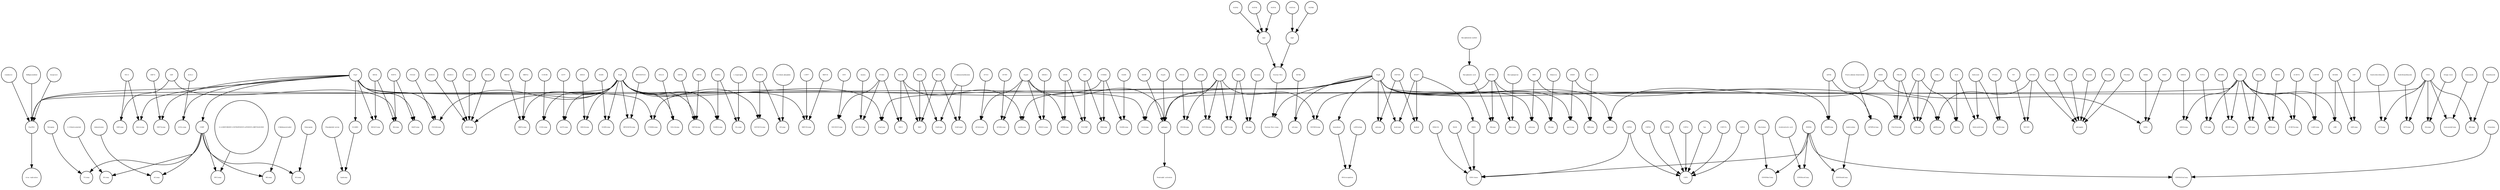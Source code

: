 strict digraph  {
TCcomp [annotation=urn_miriam_pubmed_20502133, bipartite=0, cls=complex, fontsize=4, label=TCcomp, shape=circle];
ZNF503 [annotation=urn_miriam_uniprot_Q96F45, bipartite=0, cls=macromolecule, fontsize=4, label=ZNF503, shape=circle];
AP2A2comp [annotation=urn_miriam_pubmed_32353859, bipartite=0, cls=complex, fontsize=4, label=AP2A2comp, shape=circle];
EXOCcomp [annotation="urn_miriam_pubmed_32353859|urn_miriam_pubmed_28514442", bipartite=0, cls=complex, fontsize=4, label=EXOCcomp, shape=circle];
"remdesivir " [annotation="urn_miriam_pubchem.compound_121304016", bipartite=0, cls="simple chemical", fontsize=4, label="remdesivir ", shape=circle];
NUP214 [annotation=urn_miriam_uniprot_P35658, bipartite=0, cls=macromolecule, fontsize=4, label=NUP214, shape=circle];
SBNOcomp [annotation=urn_miriam_pubmed_32353859, bipartite=0, cls=complex, fontsize=4, label=SBNOcomp, shape=circle];
"Mycophenolic acid" [annotation="urn_miriam_pubchem.compound_446541|urn_miriam_pubmed_17496727", bipartite=0, cls="simple chemical", fontsize=4, label="Mycophenolic acid", shape=circle];
COPS5 [annotation=urn_miriam_uniprot_Q92905, bipartite=0, cls=macromolecule, fontsize=4, label=COPS5, shape=circle];
NGDN [annotation=urn_miriam_uniprot_Q8NEJ9, bipartite=0, cls=macromolecule, fontsize=4, label=NGDN, shape=circle];
COPS4 [annotation=urn_miriam_uniprot_Q9UBW8, bipartite=0, cls=macromolecule, fontsize=4, label=COPS4, shape=circle];
COPS8 [annotation=urn_miriam_uniprot_Q99627, bipartite=0, cls=macromolecule, fontsize=4, label=COPS8, shape=circle];
MRPScomp [annotation=urn_miriam_pubmed_32353859, bipartite=0, cls=complex, fontsize=4, label=MRPScomp, shape=circle];
NUP58 [annotation=urn_miriam_uniprot_Q9BVL2, bipartite=0, cls=macromolecule, fontsize=4, label=NUP58, shape=circle];
"2-Methoxyestradiol" [annotation="urn_miriam_pubchem.compound_66414", bipartite=0, cls="simple chemical", fontsize=4, label="2-Methoxyestradiol", shape=circle];
Benzthiazide [annotation="urn_miriam_pubchem.compound_2343", bipartite=0, cls="simple chemical", fontsize=4, label=Benzthiazide, shape=circle];
MAT1A [annotation=urn_miriam_uniprot_Q00266, bipartite=0, cls=macromolecule, fontsize=4, label=MAT1A, shape=circle];
MRPS5 [annotation="", bipartite=0, cls=macromolecule, fontsize=4, label=MRPS5, shape=circle];
mat2bcomp [annotation=urn_miriam_pubmed_32353859, bipartite=0, cls=complex, fontsize=4, label=mat2bcomp, shape=circle];
ssRNAoligo [annotation=urn_miriam_pubmed_19153232, bipartite=0, cls="nucleic acid feature", fontsize=4, label=ssRNAoligo, shape=circle];
SRP54 [annotation=urn_miriam_uniprot_P61011, bipartite=0, cls=macromolecule, fontsize=4, label=SRP54, shape=circle];
"Phosphatidyl serine" [annotation="urn_miriam_pubchem.compound_6323481", bipartite=0, cls="simple chemical", fontsize=4, label="Phosphatidyl serine", shape=circle];
MIB1 [annotation="urn_miriam_uniprot_Q86YT6|urn_miriam_pubmed_24185901", bipartite=0, cls=macromolecule, fontsize=4, label=MIB1, shape=circle];
RHOA7comp [annotation=urn_miriam_pubmed_32353859, bipartite=0, cls=complex, fontsize=4, label=RHOA7comp, shape=circle];
PCSK1 [annotation="", bipartite=0, cls=macromolecule, fontsize=4, label=PCSK1, shape=circle];
"3_5-Dinitrocatechol" [annotation="urn_miriam_pubchem.compound_3870203", bipartite=0, cls="simple chemical", fontsize=4, label="3_5-Dinitrocatechol", shape=circle];
GFER [annotation=urn_miriam_uniprot_P55789, bipartite=0, cls=macromolecule, fontsize=4, label=GFER, shape=circle];
IMcomp [annotation=urn_miriam_pubmed_17496727, bipartite=0, cls=complex, fontsize=4, label=IMcomp, shape=circle];
nup1 [annotation=urn_miriam_pubmed_12196509, bipartite=0, cls=complex, fontsize=4, label=nup1, shape=circle];
Mercaptopurine [annotation="urn_miriam_pubchem.compound_667490", bipartite=0, cls="simple chemical", fontsize=4, label=Mercaptopurine, shape=circle];
pathogen [annotation="urn_miriam_doi_10.1101%2F2020.03.31.019216", bipartite=0, cls=complex, fontsize=4, label=pathogen, shape=circle];
"LARP4B " [annotation=urn_miriam_uniprot_Q92615, bipartite=0, cls=macromolecule, fontsize=4, label="LARP4B ", shape=circle];
s389 [annotation=urn_miriam_pubmed_32353859, bipartite=0, cls=complex, fontsize=4, label=s389, shape=circle];
NARS2comp [annotation="urn_miriam_doi_10.1101%2F2020.03.31.019216", bipartite=0, cls=complex, fontsize=4, label=NARS2comp, shape=circle];
RALAcomp [annotation=urn_miriam_pubmed_32353859, bipartite=0, cls=complex, fontsize=4, label=RALAcomp, shape=circle];
HCTcomp [annotation=urn_miriam_pubmed_19119014, bipartite=0, cls=complex, fontsize=4, label=HCTcomp, shape=circle];
GFERcomp [annotation=urn_miriam_pubmed_32353859, bipartite=0, cls=complex, fontsize=4, label=GFERcomp, shape=circle];
lipidcomp [annotation=urn_miriam_pubmed_16530182, bipartite=0, cls=complex, fontsize=4, label=lipidcomp, shape=circle];
Nsp7812 [annotation="urn_miriam_doi_10.1126%2Fscience.abc1560", bipartite=0, cls=complex, fontsize=4, label=Nsp7812, shape=circle];
NECENVComp [annotation=urn_miriam_pubmed_8940009, bipartite=0, cls=complex, fontsize=4, label=NECENVComp, shape=circle];
"Mycophenolate mofetil" [annotation="urn_miriam_pubchem.compound_5281078", bipartite=0, cls="simple chemical", fontsize=4, label="Mycophenolate mofetil", shape=circle];
NUP54 [annotation=urn_miriam_uniprot_Q7Z3B4, bipartite=0, cls=macromolecule, fontsize=4, label=NUP54, shape=circle];
TCFcomp [annotation=urn_miriam_pubmed_32353859, bipartite=0, cls=complex, fontsize=4, label=TCFcomp, shape=circle];
NARS2 [annotation=urn_miriam_uniprot_Q96I59, bipartite=0, cls=macromolecule, fontsize=4, label=NARS2, shape=circle];
Nsp7 [annotation=urn_miriam_uniprot_P0DTD1, bipartite=0, cls=macromolecule, fontsize=4, label=Nsp7, shape=circle];
CA12comp [annotation="urn_miriam_doi_10.1101%2F2020.06.17.156455", bipartite=0, cls=complex, fontsize=4, label=CA12comp, shape=circle];
"S-Adenosylmethionine" [annotation="urn_miriam_pubchem.compound_34755", bipartite=0, cls="simple chemical", fontsize=4, label="S-Adenosylmethionine", shape=circle];
EDN1 [annotation=urn_miriam_ncbigene_1906, bipartite=0, cls="nucleic acid feature", fontsize=4, label=EDN1, shape=circle];
RNArecognition [annotation=urn_miriam_pubmed_19153232, bipartite=0, cls=complex, fontsize=4, label=RNArecognition, shape=circle];
MYCBPcomp [annotation=urn_miriam_pubmed_32353859, bipartite=0, cls=complex, fontsize=4, label=MYCBPcomp, shape=circle];
EIF4H [annotation="urn_miriam_uniprot_Q15056|urn_miriam_pubmed_10585411|urn_miriam_pubmed_11418588", bipartite=0, cls=macromolecule, fontsize=4, label=EIF4H, shape=circle];
"L-Asparagine" [annotation="urn_miriam_pubchem.compound_6267", bipartite=0, cls="simple chemical", fontsize=4, label="L-Asparagine", shape=circle];
EXOSC8 [annotation=urn_miriam_uniprot_Q96B26, bipartite=0, cls=macromolecule, fontsize=4, label=EXOSC8, shape=circle];
HFTcomp [annotation=urn_miriam_pubmed_19119014, bipartite=0, cls=complex, fontsize=4, label=HFTcomp, shape=circle];
NEMF [annotation=urn_miriam_uniprot_O60524, bipartite=0, cls=macromolecule, fontsize=4, label=NEMF, shape=circle];
PTGS2 [annotation="", bipartite=0, cls=macromolecule, fontsize=4, label=PTGS2, shape=circle];
SPARTcomp [annotation=urn_miriam_pubmed_19765186, bipartite=0, cls=complex, fontsize=4, label=SPARTcomp, shape=circle];
NEC1 [annotation=urn_miriam_pubmed_25544563, bipartite=0, cls=complex, fontsize=4, label=NEC1, shape=circle];
MYCBP2 [annotation=urn_miriam_uniprot_O75592, bipartite=0, cls=macromolecule, fontsize=4, label=MYCBP2, shape=circle];
NLcomp [annotation=urn_miriam_pubmed_16753178, bipartite=0, cls=complex, fontsize=4, label=NLcomp, shape=circle];
TAT [annotation="urn_miriam_uniprot_A6MI22|urn_miriam_taxonomy_11676", bipartite=0, cls=macromolecule, fontsize=4, label=TAT, shape=circle];
POLR2E [annotation=urn_miriam_uniprot_P19388, bipartite=0, cls=macromolecule, fontsize=4, label=POLR2E, shape=circle];
SRP72 [annotation=urn_miriam_uniprot_O76094, bipartite=0, cls=macromolecule, fontsize=4, label=SRP72, shape=circle];
CCDCcomp [annotation=urn_miriam_pubmed_32353859, bipartite=0, cls=complex, fontsize=4, label=CCDCcomp, shape=circle];
NEK6 [annotation=urn_miriam_uniprot_Q9HC98, bipartite=0, cls=macromolecule, fontsize=4, label=NEK6, shape=circle];
FOCAD [annotation=urn_miriam_uniprot_Q5VW36, bipartite=0, cls=macromolecule, fontsize=4, label=FOCAD, shape=circle];
ZNFcomp [annotation=urn_miriam_pubmed_32353859, bipartite=0, cls=complex, fontsize=4, label=ZNFcomp, shape=circle];
MAT [annotation=urn_miriam_pubmed_12671891, bipartite=0, cls=complex, fontsize=4, label=MAT, shape=circle];
AP2M1comp [annotation=urn_miriam_pubmed_32353859, bipartite=0, cls=complex, fontsize=4, label=AP2M1comp, shape=circle];
IMercomp [annotation=urn_miriam_pubmed_18506437, bipartite=0, cls=complex, fontsize=4, label=IMercomp, shape=circle];
RGcomp [annotation=urn_miriam_pubmed_10592235, bipartite=0, cls=complex, fontsize=4, label=RGcomp, shape=circle];
Neutrophil_activation [annotation="", bipartite=0, cls=phenotype, fontsize=4, label=Neutrophil_activation, shape=circle];
PEG10comp [annotation="urn_miriam_doi_10.1101%2F2020.06.17.156455", bipartite=0, cls=complex, fontsize=4, label=PEG10comp, shape=circle];
Nsp16 [annotation=urn_miriam_uniprot_P0C6X7, bipartite=0, cls=macromolecule, fontsize=4, label=Nsp16, shape=circle];
"TAT-HIV" [annotation=urn_miriam_pubmed_8934526, bipartite=0, cls=complex, fontsize=4, label="TAT-HIV", shape=circle];
EXOSC3 [annotation=urn_miriam_uniprot_Q9NQT5, bipartite=0, cls=macromolecule, fontsize=4, label=EXOSC3, shape=circle];
GTF2B [annotation=urn_miriam_uniprot_Q00403, bipartite=0, cls=macromolecule, fontsize=4, label=GTF2B, shape=circle];
GDP [annotation="urn_miriam_pubchem.compound_135398619", bipartite=0, cls="simple chemical", fontsize=4, label=GDP, shape=circle];
znfcomp [annotation=urn_miriam_pubmed_32353859, bipartite=0, cls=complex, fontsize=4, label=znfcomp, shape=circle];
MIBcomp [annotation=urn_miriam_pubmed_21985982, bipartite=0, cls=complex, fontsize=4, label=MIBcomp, shape=circle];
SIRT5comp [annotation=urn_miriam_pubmed_32353859, bipartite=0, cls=complex, fontsize=4, label=SIRT5comp, shape=circle];
mibcomp [annotation=urn_miriam_pubmed_32353859, bipartite=0, cls=complex, fontsize=4, label=mibcomp, shape=circle];
Ribavirin [annotation="urn_miriam_pubchem.compound_37542|urn_miriam_doi_10.1016%2FS0140-6736(20)31042-4", bipartite=0, cls="simple chemical", fontsize=4, label=Ribavirin, shape=circle];
DCcomp [annotation=urn_miriam_pubmed_17016423, bipartite=0, cls=complex, fontsize=4, label=DCcomp, shape=circle];
SRP72comp [annotation=urn_miriam_pubmed_32353859, bipartite=0, cls=complex, fontsize=4, label=SRP72comp, shape=circle];
FAD [annotation="urn_miriam_pubchem.compound_643975", bipartite=0, cls="simple chemical", fontsize=4, label=FAD, shape=circle];
MRPS2 [annotation=urn_miriam_uniprot_Q9Y399, bipartite=0, cls=macromolecule, fontsize=4, label=MRPS2, shape=circle];
homodimer [annotation=urn_miriam_pubmed_19153232, bipartite=0, cls=complex, fontsize=4, label=homodimer, shape=circle];
FGCOMP [annotation=urn_miriam_pubmed_10592235, bipartite=0, cls=complex, fontsize=4, label=FGCOMP, shape=circle];
NADHcomp [annotation=urn_miriam_pubmed_17341833, bipartite=0, cls=complex, fontsize=4, label=NADHcomp, shape=circle];
ADPcomp [annotation=urn_miriam_pubmed_17016423, bipartite=0, cls=complex, fontsize=4, label=ADPcomp, shape=circle];
SAdComp2 [annotation="urn_miriam_pubmed_12660248|urn_miriam_pubmed_12023972|urn_miriam_pubmed_11596649", bipartite=0, cls=complex, fontsize=4, label=SAdComp2, shape=circle];
AATFcomp [annotation=urn_miriam_pubmed_32353859, bipartite=0, cls=complex, fontsize=4, label=AATFcomp, shape=circle];
RBM41 [annotation=urn_miriam_uniprot_Q96IZ5, bipartite=0, cls=macromolecule, fontsize=4, label=RBM41, shape=circle];
ZNF250comp [annotation="urn_miriam_doi_10.1101%2F2020.06.17.156455", bipartite=0, cls=complex, fontsize=4, label=ZNF250comp, shape=circle];
Entacapone [annotation="urn_miriam_pubchem.compound_5281081", bipartite=0, cls="simple chemical", fontsize=4, label=Entacapone, shape=circle];
"Ellagic Acid" [annotation="urn_miriam_pubchem.compound_5281855", bipartite=0, cls="simple chemical", fontsize=4, label="Ellagic Acid", shape=circle];
EAcomp [annotation=urn_miriam_pubmed_20185318, bipartite=0, cls=complex, fontsize=4, label=EAcomp, shape=circle];
RAB7comp [annotation=urn_miriam_pubmed_32353859, bipartite=0, cls=complex, fontsize=4, label=RAB7comp, shape=circle];
SIRT5 [annotation=urn_miriam_uniprot_Q9NXA8, bipartite=0, cls=macromolecule, fontsize=4, label=SIRT5, shape=circle];
DLL1 [annotation=urn_miriam_uniprot_O00548, bipartite=0, cls=macromolecule, fontsize=4, label=DLL1, shape=circle];
CYB5R3comp [annotation=urn_miriam_pubmed_32353859, bipartite=0, cls=complex, fontsize=4, label=CYB5R3comp, shape=circle];
Nsp9 [annotation="urn_miriam_uniprot_P0DTD1|urn_miriam_ncbiprotein_YP_009725305", bipartite=0, cls=macromolecule, fontsize=4, label=Nsp9, shape=circle];
Hydrochlorothiazide [annotation="urn_miriam_pubchem.compound_3639", bipartite=0, cls="simple chemical", fontsize=4, label=Hydrochlorothiazide, shape=circle];
POLR2G [annotation=urn_miriam_uniprot_P62487, bipartite=0, cls=macromolecule, fontsize=4, label=POLR2G, shape=circle];
DDX10 [annotation=urn_miriam_uniprot_Q13206, bipartite=0, cls=macromolecule, fontsize=4, label=DDX10, shape=circle];
SRP19 [annotation=urn_miriam_uniprot_P09132, bipartite=0, cls=macromolecule, fontsize=4, label=SRP19, shape=circle];
LOXL1 [annotation=urn_miriam_uniprot_Q08397, bipartite=0, cls=macromolecule, fontsize=4, label=LOXL1, shape=circle];
DDX10comp [annotation=urn_miriam_pubmed_32353859, bipartite=0, cls=complex, fontsize=4, label=DDX10comp, shape=circle];
ENV [annotation="urn_miriam_uniprot_A0A517FIL8|urn_miriam_taxonomy_11676", bipartite=0, cls=macromolecule, fontsize=4, label=ENV, shape=circle];
SRP54comp [annotation=urn_miriam_pubmed_32353859, bipartite=0, cls=complex, fontsize=4, label=SRP54comp, shape=circle];
ACcomp [annotation=urn_miriam_pubmed_20196537, bipartite=0, cls=complex, fontsize=4, label=ACcomp, shape=circle];
AIFMFlaComp [annotation="urn_miriam_pubmed_17016423|urn_miriam_pubmed_17139284|urn_miriam_pubmed_10592235", bipartite=0, cls=complex, fontsize=4, label=AIFMFlaComp, shape=circle];
NspComp [annotation=urn_miriam_pubmed_32296183, bipartite=0, cls=complex, fontsize=4, label=NspComp, shape=circle];
RdRpassembled [annotation=urn_miriam_ncbigene_8673700, bipartite=0, cls="nucleic acid feature", fontsize=4, label=RdRpassembled, shape=circle];
Insulin [annotation=urn_miriam_uniprot_P01308, bipartite=0, cls=macromolecule, fontsize=4, label=Insulin, shape=circle];
SAdComp [annotation="urn_miriam_pubmed_12631701|urn_miriam_pubmed_12060674|urn_miriam_pubmed_11301045|urn_miriam_pubmed_12660248", bipartite=0, cls=complex, fontsize=4, label=SAdComp, shape=circle];
POLR2B [annotation=urn_miriam_uniprot_P30876, bipartite=0, cls=macromolecule, fontsize=4, label=POLR2B, shape=circle];
IRcomp [annotation=urn_miriam_pubmed_17139284, bipartite=0, cls=complex, fontsize=4, label=IRcomp, shape=circle];
Fibrillincomp [annotation=urn_miriam_pubmed_32353859, bipartite=0, cls=complex, fontsize=4, label=Fibrillincomp, shape=circle];
Nsp10 [annotation=urn_miriam_uniprot_P0DTD1, bipartite=0, cls=macromolecule, fontsize=4, label=Nsp10, shape=circle];
ZNF318 [annotation=urn_miriam_uniprot_Q5VUA4, bipartite=0, cls=macromolecule, fontsize=4, label=ZNF318, shape=circle];
Sitaxentan [annotation="urn_miriam_pubchem.compound_643975", bipartite=0, cls="simple chemical", fontsize=4, label=Sitaxentan, shape=circle];
"Acetylsalicylic acid" [annotation="urn_miriam_pubchem.compound_2244", bipartite=0, cls="simple chemical", fontsize=4, label="Acetylsalicylic acid", shape=circle];
gtf2f2comp [annotation=urn_miriam_pubmed_32353859, bipartite=0, cls=complex, fontsize=4, label=gtf2f2comp, shape=circle];
ERGIC1 [annotation=urn_miriam_uniprot_Q969X5, bipartite=0, cls=macromolecule, fontsize=4, label=ERGIC1, shape=circle];
ACSL3 [annotation="", bipartite=0, cls=macromolecule, fontsize=4, label=ACSL3, shape=circle];
EXOSC2 [annotation=urn_miriam_uniprot_Q13868, bipartite=0, cls=macromolecule, fontsize=4, label=EXOSC2, shape=circle];
ELN [annotation=urn_miriam_uniprot_P15502, bipartite=0, cls=macromolecule, fontsize=4, label=ELN, shape=circle];
EDNRMacComp [annotation="urn_miriam_pubmed_24261583|urn_miriam_pubmed_22862294|urn_miriam_pubmed_22458347", bipartite=0, cls=complex, fontsize=4, label=EDNRMacComp, shape=circle];
MPHOSPH10 [annotation=urn_miriam_uniprot_O00566, bipartite=0, cls=macromolecule, fontsize=4, label=MPHOSPH10, shape=circle];
PLG [annotation="", bipartite=0, cls=macromolecule, fontsize=4, label=PLG, shape=circle];
Ambrisentan [annotation="urn_miriam_pubchem.compound_6918493", bipartite=0, cls="simple chemical", fontsize=4, label=Ambrisentan, shape=circle];
"Nuclear Pore comp" [annotation=urn_miriam_pubmed_32353859, bipartite=0, cls=complex, fontsize=4, label="Nuclear Pore comp", shape=circle];
BAG6 [annotation=urn_miriam_uniprot_P46379, bipartite=0, cls=macromolecule, fontsize=4, label=BAG6, shape=circle];
MAT2B [annotation="urn_miriam_uniprot_Q9NZL9|urn_miriam_pubmed_10644686|urn_miriam_pubmed_23189196|urn_miriam_pubmed_25075345|urn_miriam_pubmed_23425511", bipartite=0, cls=macromolecule, fontsize=4, label=MAT2B, shape=circle];
PEG10 [annotation=urn_miriam_uniprot_Q86TG7, bipartite=0, cls=macromolecule, fontsize=4, label=PEG10, shape=circle];
EDNRAcetComp [annotation=urn_miriam_pubmed_10727528, bipartite=0, cls=complex, fontsize=4, label=EDNRAcetComp, shape=circle];
BCKDK [annotation=urn_miriam_uniprot_O14874, bipartite=0, cls=macromolecule, fontsize=4, label=BCKDK, shape=circle];
Rofecoxib [annotation="urn_miriam_pubchem.compound_5090", bipartite=0, cls="simple chemical", fontsize=4, label=Rofecoxib, shape=circle];
Fibrillin [annotation="urn_miriam_pubmed_8702639|urn_miriam_pubmed_10825173|urn_miriam_pubmed_10544250", bipartite=0, cls=complex, fontsize=4, label=Fibrillin, shape=circle];
ERGIC1comp [annotation=urn_miriam_pubmed_32353859, bipartite=0, cls=complex, fontsize=4, label=ERGIC1comp, shape=circle];
MEPCEcomp [annotation=urn_miriam_pubmed_29845934, bipartite=0, cls=complex, fontsize=4, label=MEPCEcomp, shape=circle];
DNCcomp [annotation=urn_miriam_pubmed_10592235, bipartite=0, cls=complex, fontsize=4, label=DNCcomp, shape=circle];
PTGScomp [annotation=urn_miriam_pubmed_20724158, bipartite=0, cls=complex, fontsize=4, label=PTGScomp, shape=circle];
Hydroflumethiazide [annotation="urn_miriam_pubchem.compound_70876165", bipartite=0, cls="simple chemical", fontsize=4, label=Hydroflumethiazide, shape=circle];
INPDH2comp [annotation=urn_miriam_pubmed_32353859, bipartite=0, cls=complex, fontsize=4, label=INPDH2comp, shape=circle];
RofecoxibComp [annotation="urn_miriam_pubmed_17620346|urn_miriam_pubmed_16679386", bipartite=0, cls=complex, fontsize=4, label=RofecoxibComp, shape=circle];
NGDNcomp [annotation=urn_miriam_pubmed_32353859, bipartite=0, cls=complex, fontsize=4, label=NGDNcomp, shape=circle];
SScomp [annotation=urn_miriam_pubmed_17355872, bipartite=0, cls=complex, fontsize=4, label=SScomp, shape=circle];
virus_replication [annotation="urn_miriam_doi_10.1126%2Fscience.abc1560", bipartite=0, cls=phenotype, fontsize=4, label=virus_replication, shape=circle];
ZNF250 [annotation=urn_miriam_uniprot_P15622, bipartite=0, cls=macromolecule, fontsize=4, label=ZNF250, shape=circle];
SEPSECScomp [annotation=urn_miriam_pubmed_32353859, bipartite=0, cls=complex, fontsize=4, label=SEPSECScomp, shape=circle];
COPS6 [annotation=urn_miriam_uniprot_Q7L5N1, bipartite=0, cls=macromolecule, fontsize=4, label=COPS6, shape=circle];
"(3_4-DIHYDROXY-2-NITROPHENYL)(PHENYL)METHANONE" [annotation="urn_miriam_pubchem.compound_6914595", bipartite=0, cls="simple chemical", fontsize=4, label="(3_4-DIHYDROXY-2-NITROPHENYL)(PHENYL)METHANONE", shape=circle];
SPcomp [annotation=urn_miriam_pubmed_17194211, bipartite=0, cls=complex, fontsize=4, label=SPcomp, shape=circle];
AIFM1 [annotation=urn_miriam_uniprot_O95831, bipartite=0, cls=macromolecule, fontsize=4, label=AIFM1, shape=circle];
COPS [annotation=urn_miriam_pubmed_16045761, bipartite=0, cls=complex, fontsize=4, label=COPS, shape=circle];
COPS2 [annotation=urn_miriam_uniprot_P61201, bipartite=0, cls=macromolecule, fontsize=4, label=COPS2, shape=circle];
LARP7 [annotation=urn_miriam_uniprot_Q4G0J3, bipartite=0, cls=macromolecule, fontsize=4, label=LARP7, shape=circle];
Tolcapone [annotation="urn_miriam_pubchem.compound_4659569", bipartite=0, cls="simple chemical", fontsize=4, label=Tolcapone, shape=circle];
LOXcomp [annotation=urn_miriam_pubmed_14745449, bipartite=0, cls=complex, fontsize=4, label=LOXcomp, shape=circle];
GTF2F2 [annotation="urn_miriam_uniprot_P13984|urn_miriam_pubmed_10428810", bipartite=0, cls=macromolecule, fontsize=4, label=GTF2F2, shape=circle];
RHOA [annotation=urn_miriam_uniprot_P61586, bipartite=0, cls=macromolecule, fontsize=4, label=RHOA, shape=circle];
"Nuclear Pore" [annotation=urn_miriam_pubmed_32296183, bipartite=0, cls=complex, fontsize=4, label="Nuclear Pore", shape=circle];
MEPCE [annotation=urn_miriam_uniprot_Q7L2J0, bipartite=0, cls=macromolecule, fontsize=4, label=MEPCE, shape=circle];
CCDC86 [annotation=urn_miriam_uniprot_Q9H6F5, bipartite=0, cls=macromolecule, fontsize=4, label=CCDC86, shape=circle];
NEKs [annotation=urn_miriam_pubmed_28514442, bipartite=0, cls=complex, fontsize=4, label=NEKs, shape=circle];
MCcomp [annotation=urn_miriam_pubmed_1170911, bipartite=0, cls=complex, fontsize=4, label=MCcomp, shape=circle];
SCARB1 [annotation=urn_miriam_uniprot_Q8WTV0, bipartite=0, cls=macromolecule, fontsize=4, label=SCARB1, shape=circle];
"EDN1-homo" [annotation=urn_miriam_pubmed_17678888, bipartite=0, cls=complex, fontsize=4, label="EDN1-homo", shape=circle];
Nsp8 [annotation="urn_miriam_uniprot_P0DTD1|urn_miriam_ncbiprotein_YP_009725304|urn_miriam_taxonomy_2697049", bipartite=0, cls=macromolecule, fontsize=4, label=Nsp8, shape=circle];
"Pyridoxal phosphate" [annotation="urn_miriam_pubchem.compound_1051", bipartite=0, cls="simple chemical", fontsize=4, label="Pyridoxal phosphate", shape=circle];
ZonisamideComp [annotation=urn_miriam_pubmed_19703035, bipartite=0, cls=complex, fontsize=4, label=ZonisamideComp, shape=circle];
BZcomp [annotation=urn_miriam_pubmed_19119014, bipartite=0, cls=complex, fontsize=4, label=BZcomp, shape=circle];
RBMcomp [annotation=urn_miriam_pubmed_32353859, bipartite=0, cls=complex, fontsize=4, label=RBMcomp, shape=circle];
Nsp14 [annotation=urn_miriam_uniprot_P0C6X7, bipartite=0, cls=macromolecule, fontsize=4, label=Nsp14, shape=circle];
ADP [annotation="urn_miriam_pubchem.compound_6022", bipartite=0, cls="simple chemical", fontsize=4, label=ADP, shape=circle];
Vpr [annotation="urn_miriam_uniprot_I2A5W5|urn_miriam_taxonomy_11676", bipartite=0, cls=macromolecule, fontsize=4, label=Vpr, shape=circle];
GDPcomp [annotation=urn_miriam_pubmed_10592235, bipartite=0, cls=complex, fontsize=4, label=GDPcomp, shape=circle];
favipiravir [annotation="urn_miriam_pubmed_32620147|urn_miriam_pubchem.compound_492405", bipartite=0, cls="simple chemical", fontsize=4, label=favipiravir, shape=circle];
COMT [annotation=urn_miriam_uniprot_P21964, bipartite=0, cls=macromolecule, fontsize=4, label=COMT, shape=circle];
MAT2A [annotation=urn_miriam_uniprot_P31153, bipartite=0, cls=macromolecule, fontsize=4, label=MAT2A, shape=circle];
MPHOSPHcomp [annotation=urn_miriam_pubmed_32353859, bipartite=0, cls=complex, fontsize=4, label=MPHOSPHcomp, shape=circle];
dcafznf [annotation=urn_miriam_pubmed_27705803, bipartite=0, cls=complex, fontsize=4, label=dcafznf, shape=circle];
FOCADcomp [annotation="urn_miriam_doi_10.1101%2F2020.06.17.156455", bipartite=0, cls=complex, fontsize=4, label=FOCADcomp, shape=circle];
"Flavin adenine dinucleotide" [annotation="urn_miriam_pubchem.compound_643975", bipartite=0, cls="simple chemical", fontsize=4, label="Flavin adenine dinucleotide", shape=circle];
FADcomp [annotation=urn_miriam_pubmed_17016423, bipartite=0, cls=complex, fontsize=4, label=FADcomp, shape=circle];
IMPDH2 [annotation=urn_miriam_uniprot_P12268, bipartite=0, cls=macromolecule, fontsize=4, label=IMPDH2, shape=circle];
NOL10 [annotation=urn_miriam_uniprot_Q9BSC4, bipartite=0, cls=macromolecule, fontsize=4, label=NOL10, shape=circle];
EXOSC5 [annotation=urn_miriam_uniprot_Q9NQT4, bipartite=0, cls=macromolecule, fontsize=4, label=EXOSC5, shape=circle];
NECINsComp [annotation="urn_miriam_pubmed_17016423|urn_miriam_pubmed_17139284", bipartite=0, cls=complex, fontsize=4, label=NECINsComp, shape=circle];
ZC3H7Acomp [annotation=urn_miriam_pubmed_32353859, bipartite=0, cls=complex, fontsize=4, label=ZC3H7Acomp, shape=circle];
ACSLcomp [annotation=urn_miriam_pubmed_32353859, bipartite=0, cls=complex, fontsize=4, label=ACSLcomp, shape=circle];
LARPcomp [annotation=urn_miriam_pubmed_32353859, bipartite=0, cls=complex, fontsize=4, label=LARPcomp, shape=circle];
Ademetionine [annotation="urn_miriam_pubchem.compound_34755", bipartite=0, cls="simple chemical", fontsize=4, label=Ademetionine, shape=circle];
SPART [annotation=urn_miriam_uniprot_Q8N0X7, bipartite=0, cls=macromolecule, fontsize=4, label=SPART, shape=circle];
COPS7A [annotation=urn_miriam_uniprot_Q9UBW8, bipartite=0, cls=macromolecule, fontsize=4, label=COPS7A, shape=circle];
SBNO1 [annotation=urn_miriam_uniprot_A3KN83, bipartite=0, cls=macromolecule, fontsize=4, label=SBNO1, shape=circle];
AP2A2 [annotation=urn_miriam_uniprot_O94973, bipartite=0, cls=macromolecule, fontsize=4, label=AP2A2, shape=circle];
spartcomp [annotation=urn_miriam_pubmed_32353859, bipartite=0, cls=complex, fontsize=4, label=spartcomp, shape=circle];
nek9comp [annotation=urn_miriam_pubmed_32353859, bipartite=0, cls=complex, fontsize=4, label=nek9comp, shape=circle];
SEPSECS [annotation=urn_miriam_uniprot_Q9HD40, bipartite=0, cls=macromolecule, fontsize=4, label=SEPSECS, shape=circle];
NEK7 [annotation=urn_miriam_uniprot_Q8TDX7, bipartite=0, cls=macromolecule, fontsize=4, label=NEK7, shape=circle];
POLR2A [annotation=urn_miriam_uniprot_P30876, bipartite=0, cls=macromolecule, fontsize=4, label=POLR2A, shape=circle];
NUP62 [annotation=urn_miriam_uniprot_P37198, bipartite=0, cls=macromolecule, fontsize=4, label=NUP62, shape=circle];
gtfrnapoly [annotation=urn_miriam_pubmed_26344197, bipartite=0, cls=complex, fontsize=4, label=gtfrnapoly, shape=circle];
CYB5R3 [annotation=urn_miriam_uniprot_P00387, bipartite=0, cls=macromolecule, fontsize=4, label=CYB5R3, shape=circle];
eifcomp [annotation=urn_miriam_pubmed_32353859, bipartite=0, cls=complex, fontsize=4, label=eifcomp, shape=circle];
Zonisamide [annotation="urn_miriam_pubchem.substance_5734", bipartite=0, cls="simple chemical", fontsize=4, label=Zonisamide, shape=circle];
DCAF7 [annotation="urn_miriam_uniprot_P61962|urn_miriam_pubmed_16887337|urn_miriam_pubmed_16949367", bipartite=0, cls=macromolecule, fontsize=4, label=DCAF7, shape=circle];
EDNRAmbComp [annotation=urn_miriam_pubmed_20811346, bipartite=0, cls=complex, fontsize=4, label=EDNRAmbComp, shape=circle];
NOL10comp [annotation=urn_miriam_pubmed_32353859, bipartite=0, cls=complex, fontsize=4, label=NOL10comp, shape=circle];
TCF12 [annotation=urn_miriam_uniprot_Q99081, bipartite=0, cls=macromolecule, fontsize=4, label=TCF12, shape=circle];
Nsp12 [annotation=urn_miriam_uniprot_P0DTD1, bipartite=0, cls=macromolecule, fontsize=4, label=Nsp12, shape=circle];
RAB7A [annotation=urn_miriam_uniprot_P51149, bipartite=0, cls=macromolecule, fontsize=4, label=RAB7A, shape=circle];
dcafcomp [annotation=urn_miriam_pubmed_32353859, bipartite=0, cls=complex, fontsize=4, label=dcafcomp, shape=circle];
FBLN5 [annotation="", bipartite=0, cls=macromolecule, fontsize=4, label=FBLN5, shape=circle];
"ZC3H7A " [annotation=urn_miriam_uniprot_Q8IWR0, bipartite=0, cls=macromolecule, fontsize=4, label="ZC3H7A ", shape=circle];
EDNRASitaComp [annotation=urn_miriam_pubmed_17472992, bipartite=0, cls=complex, fontsize=4, label=EDNRASitaComp, shape=circle];
nup2 [annotation=urn_miriam_pubmed_9049309, bipartite=0, cls=complex, fontsize=4, label=nup2, shape=circle];
NCcomp [annotation=urn_miriam_pubmed_12876237, bipartite=0, cls=complex, fontsize=4, label=NCcomp, shape=circle];
Macitentan [annotation="urn_miriam_pubchem.compound_16004692", bipartite=0, cls="simple chemical", fontsize=4, label=Macitentan, shape=circle];
UBQLN4 [annotation=urn_miriam_uniprot_Q9NRR5, bipartite=0, cls=macromolecule, fontsize=4, label=UBQLN4, shape=circle];
AATF [annotation=urn_miriam_uniprot_Q9NY61, bipartite=0, cls=macromolecule, fontsize=4, label=AATF, shape=circle];
NUP88 [annotation="urn_miriam_uniprot_Q99567|urn_miriam_pubmed_30543681", bipartite=0, cls=macromolecule, fontsize=4, label=NUP88, shape=circle];
NADH [annotation="urn_miriam_pubchem.compound_439153", bipartite=0, cls="simple chemical", fontsize=4, label=NADH, shape=circle];
Suramin [annotation="urn_miriam_pubchem.compound_5361", bipartite=0, cls="simple chemical", fontsize=4, label=Suramin, shape=circle];
NEK9 [annotation=urn_miriam_uniprot_Q8TD19, bipartite=0, cls=macromolecule, fontsize=4, label=NEK9, shape=circle];
EDNRA [annotation=urn_miriam_uniprot_P25101, bipartite=0, cls=macromolecule, fontsize=4, label=EDNRA, shape=circle];
RALA [annotation=urn_miriam_uniprot_P11233, bipartite=0, cls=macromolecule, fontsize=4, label=RALA, shape=circle];
AP2M1 [annotation=urn_miriam_uniprot_Q96CW1, bipartite=0, cls=macromolecule, fontsize=4, label=AP2M1, shape=circle];
CA12 [annotation=urn_miriam_uniprot_O43570, bipartite=0, cls=macromolecule, fontsize=4, label=CA12, shape=circle];
ZNF503 -> dcafznf  [annotation="", interaction_type=production];
ZNF503 -> znfcomp  [annotation="", interaction_type=production];
"remdesivir " -> Nsp7812  [annotation="urn_miriam_pubmed_32405421|urn_miriam_doi_10.1126%2Fscience.abc1560", interaction_type=catalysis];
NUP214 -> nup2  [annotation="", interaction_type=production];
"Mycophenolic acid" -> IMcomp  [annotation="", interaction_type=production];
COPS5 -> COPS  [annotation="", interaction_type=production];
NGDN -> NGDNcomp  [annotation="", interaction_type=production];
COPS4 -> COPS  [annotation="", interaction_type=production];
COPS8 -> COPS  [annotation="", interaction_type=production];
NUP58 -> nup1  [annotation="", interaction_type=production];
"2-Methoxyestradiol" -> MCcomp  [annotation="", interaction_type=production];
Benzthiazide -> BZcomp  [annotation="", interaction_type=production];
MAT1A -> MAT  [annotation="", interaction_type=production];
MAT1A -> SAdComp  [annotation="", interaction_type=production];
MRPS5 -> MRPScomp  [annotation="", interaction_type=production];
ssRNAoligo -> RNArecognition  [annotation="", interaction_type=production];
SRP54 -> SRP54comp  [annotation="", interaction_type=production];
"Phosphatidyl serine" -> lipidcomp  [annotation="", interaction_type=production];
MIB1 -> MIBcomp  [annotation="", interaction_type=production];
MIB1 -> mibcomp  [annotation="", interaction_type=production];
PCSK1 -> NECINsComp  [annotation="", interaction_type=production];
PCSK1 -> NECENVComp  [annotation="", interaction_type=production];
PCSK1 -> NEC1  [annotation="", interaction_type=production];
"3_5-Dinitrocatechol" -> DCcomp  [annotation="", interaction_type=production];
GFER -> FGCOMP  [annotation="", interaction_type=production];
GFER -> GFERcomp  [annotation="", interaction_type=production];
nup1 -> "Nuclear Pore"  [annotation="", interaction_type=production];
Mercaptopurine -> IMercomp  [annotation="", interaction_type=production];
pathogen -> Neutrophil_activation  [annotation="", interaction_type=production];
"LARP4B " -> LARPcomp  [annotation="", interaction_type=production];
Nsp7812 -> virus_replication  [annotation="", interaction_type=production];
"Mycophenolate mofetil" -> "Mycophenolic acid"  [annotation="", interaction_type=production];
NUP54 -> nup1  [annotation="", interaction_type=production];
NARS2 -> NARS2comp  [annotation="", interaction_type=production];
NARS2 -> NLcomp  [annotation="", interaction_type=production];
Nsp7 -> RALAcomp  [annotation="", interaction_type=production];
Nsp7 -> ACSLcomp  [annotation="", interaction_type=production];
Nsp7 -> SRP72comp  [annotation="", interaction_type=production];
Nsp7 -> FOCADcomp  [annotation="", interaction_type=production];
Nsp7 -> SCARB1  [annotation="", interaction_type=production];
Nsp7 -> COMT  [annotation="", interaction_type=production];
Nsp7 -> RHOA7comp  [annotation="", interaction_type=production];
Nsp7 -> CYB5R3comp  [annotation="", interaction_type=production];
Nsp7 -> RAB7comp  [annotation="", interaction_type=production];
Nsp7 -> CA12comp  [annotation="", interaction_type=production];
Nsp7 -> Nsp7812  [annotation="", interaction_type=production];
"S-Adenosylmethionine" -> SAdComp  [annotation="", interaction_type=production];
"S-Adenosylmethionine" -> SAdComp2  [annotation="", interaction_type=production];
EDN1 -> "EDN1-homo"  [annotation="", interaction_type=production];
EIF4H -> eifcomp  [annotation="", interaction_type=production];
"L-Asparagine" -> NLcomp  [annotation="", interaction_type=production];
EXOSC8 -> EXOCcomp  [annotation="", interaction_type=production];
NEMF -> pathogen  [annotation="", interaction_type=production];
PTGS2 -> PTGScomp  [annotation="", interaction_type=production];
MYCBP2 -> MYCBPcomp  [annotation="", interaction_type=production];
TAT -> "TAT-HIV"  [annotation="", interaction_type=production];
POLR2E -> gtfrnapoly  [annotation="", interaction_type=production];
SRP72 -> SRP72comp  [annotation="", interaction_type=production];
NEK6 -> NEKs  [annotation="", interaction_type=production];
FOCAD -> FOCADcomp  [annotation="", interaction_type=production];
Nsp16 -> pathogen  [annotation="", interaction_type=production];
EXOSC3 -> EXOCcomp  [annotation="", interaction_type=production];
GTF2B -> gtfrnapoly  [annotation="", interaction_type=production];
GDP -> GDPcomp  [annotation="", interaction_type=production];
GDP -> RGcomp  [annotation="", interaction_type=production];
Ribavirin -> IRcomp  [annotation="", interaction_type=production];
FAD -> FGCOMP  [annotation="", interaction_type=production];
FAD -> FADcomp  [annotation="", interaction_type=production];
MRPS2 -> MRPScomp  [annotation="", interaction_type=production];
homodimer -> RNArecognition  [annotation="", interaction_type=production];
RBM41 -> RBMcomp  [annotation="", interaction_type=production];
Entacapone -> NCcomp  [annotation="", interaction_type=production];
"Ellagic Acid" -> EAcomp  [annotation="", interaction_type=production];
SIRT5 -> SScomp  [annotation="", interaction_type=production];
SIRT5 -> SIRT5comp  [annotation="", interaction_type=production];
DLL1 -> MIBcomp  [annotation="", interaction_type=production];
Nsp9 -> nek9comp  [annotation="", interaction_type=production];
Nsp9 -> spartcomp  [annotation="", interaction_type=production];
Nsp9 -> mat2bcomp  [annotation="", interaction_type=production];
Nsp9 -> Fibrillincomp  [annotation="", interaction_type=production];
Nsp9 -> znfcomp  [annotation="", interaction_type=production];
Nsp9 -> dcafcomp  [annotation="", interaction_type=production];
Nsp9 -> mibcomp  [annotation="", interaction_type=production];
Nsp9 -> NspComp  [annotation="", interaction_type=production];
Nsp9 -> pathogen  [annotation="", interaction_type=production];
Nsp9 -> "Nuclear Pore comp"  [annotation="", interaction_type=production];
Nsp9 -> eifcomp  [annotation="", interaction_type=production];
Nsp9 -> gtf2f2comp  [annotation="", interaction_type=production];
Nsp9 -> homodimer  [annotation="", interaction_type=production];
Hydrochlorothiazide -> HCTcomp  [annotation="", interaction_type=production];
POLR2G -> gtfrnapoly  [annotation="", interaction_type=production];
DDX10 -> DDX10comp  [annotation="", interaction_type=production];
SRP19 -> SRP54comp  [annotation="", interaction_type=production];
LOXL1 -> LOXcomp  [annotation="", interaction_type=production];
ENV -> NECENVComp  [annotation="", interaction_type=production];
RdRpassembled -> Nsp7812  [annotation="", interaction_type=production];
Insulin -> NECINsComp  [annotation="", interaction_type=production];
POLR2B -> gtfrnapoly  [annotation="", interaction_type=production];
Nsp10 -> ERGIC1comp  [annotation="", interaction_type=production];
Nsp10 -> AP2A2comp  [annotation="", interaction_type=production];
Nsp10 -> GFERcomp  [annotation="", interaction_type=production];
Nsp10 -> pathogen  [annotation="", interaction_type=production];
Nsp10 -> AP2M1comp  [annotation="", interaction_type=production];
ZNF318 -> ZNFcomp  [annotation="", interaction_type=production];
Sitaxentan -> EDNRASitaComp  [annotation="", interaction_type=production];
"Acetylsalicylic acid" -> EDNRAcetComp  [annotation="", interaction_type=production];
ERGIC1 -> ERGIC1comp  [annotation="", interaction_type=production];
ACSL3 -> ACSLcomp  [annotation="", interaction_type=production];
EXOSC2 -> EXOCcomp  [annotation="", interaction_type=production];
ELN -> Fibrillin  [annotation="", interaction_type=production];
ELN -> RofecoxibComp  [annotation="", interaction_type=production];
MPHOSPH10 -> MPHOSPHcomp  [annotation="", interaction_type=production];
PLG -> Fibrillin  [annotation="urn_miriam_pubmed_21001709|urn_miriam_pubmed_10544250|urn_miriam_pubmed_10825173", interaction_type=catalysis];
PLG -> LOXcomp  [annotation="urn_miriam_pubmed_21001709|urn_miriam_pubmed_14745449", interaction_type=catalysis];
PLG -> Fibrillincomp  [annotation="urn_miriam_pubmed_32353859|urn_miriam_taxonomy_2697049", interaction_type=catalysis];
Ambrisentan -> EDNRAmbComp  [annotation="", interaction_type=production];
BAG6 -> "EDN1-homo"  [annotation="", interaction_type=production];
MAT2B -> MAT  [annotation="", interaction_type=production];
MAT2B -> mat2bcomp  [annotation="", interaction_type=production];
MAT2B -> NEC1  [annotation="", interaction_type=production];
PEG10 -> PEG10comp  [annotation="", interaction_type=production];
BCKDK -> s389  [annotation="", interaction_type=production];
BCKDK -> ADPcomp  [annotation="", interaction_type=production];
Rofecoxib -> PTGScomp  [annotation="", interaction_type=production];
Rofecoxib -> RofecoxibComp  [annotation="", interaction_type=production];
Hydroflumethiazide -> HFTcomp  [annotation="", interaction_type=production];
ZNF250 -> ZNF250comp  [annotation="", interaction_type=production];
COPS6 -> "EDN1-homo"  [annotation="", interaction_type=production];
COPS6 -> COPS  [annotation="", interaction_type=production];
"(3_4-DIHYDROXY-2-NITROPHENYL)(PHENYL)METHANONE" -> DNCcomp  [annotation="", interaction_type=production];
AIFM1 -> SPARTcomp  [annotation="", interaction_type=production];
AIFM1 -> AIFMFlaComp  [annotation="", interaction_type=production];
COPS2 -> COPS  [annotation="", interaction_type=production];
LARP7 -> MEPCEcomp  [annotation="", interaction_type=production];
Tolcapone -> TCcomp  [annotation="", interaction_type=production];
GTF2F2 -> gtfrnapoly  [annotation="", interaction_type=production];
GTF2F2 -> gtf2f2comp  [annotation="", interaction_type=production];
GTF2F2 -> "TAT-HIV"  [annotation="", interaction_type=production];
RHOA -> RGcomp  [annotation="", interaction_type=production];
RHOA -> RHOA7comp  [annotation="", interaction_type=production];
"Nuclear Pore" -> "Nuclear Pore comp"  [annotation="", interaction_type=production];
MEPCE -> MEPCEcomp  [annotation="", interaction_type=production];
CCDC86 -> CCDCcomp  [annotation="", interaction_type=production];
SCARB1 -> lipidcomp  [annotation="", interaction_type=production];
Nsp8 -> EXOCcomp  [annotation="", interaction_type=production];
Nsp8 -> DDX10comp  [annotation="", interaction_type=production];
Nsp8 -> SEPSECScomp  [annotation="", interaction_type=production];
Nsp8 -> NGDNcomp  [annotation="", interaction_type=production];
Nsp8 -> FOCADcomp  [annotation="", interaction_type=production];
Nsp8 -> NspComp  [annotation="", interaction_type=production];
Nsp8 -> MPHOSPHcomp  [annotation="", interaction_type=production];
Nsp8 -> NOL10comp  [annotation="", interaction_type=production];
Nsp8 -> Nsp7812  [annotation="", interaction_type=production];
Nsp8 -> AATFcomp  [annotation="", interaction_type=production];
Nsp8 -> MRPScomp  [annotation="", interaction_type=production];
Nsp8 -> SRP54comp  [annotation="", interaction_type=production];
Nsp8 -> MEPCEcomp  [annotation="", interaction_type=production];
Nsp8 -> NARS2comp  [annotation="", interaction_type=production];
Nsp8 -> CCDCcomp  [annotation="", interaction_type=production];
"Pyridoxal phosphate" -> SPcomp  [annotation="", interaction_type=production];
Nsp14 -> SIRT5comp  [annotation="", interaction_type=production];
Nsp14 -> PEG10comp  [annotation="", interaction_type=production];
Nsp14 -> ZNF250comp  [annotation="", interaction_type=production];
Nsp14 -> pathogen  [annotation="", interaction_type=production];
Nsp14 -> INPDH2comp  [annotation="", interaction_type=production];
ADP -> ADPcomp  [annotation="", interaction_type=production];
Vpr -> COPS  [annotation="", interaction_type=production];
favipiravir -> Nsp7812  [annotation="urn_miriam_pubmed_32405421|urn_miriam_doi_10.1126%2Fscience.abc1560", interaction_type=catalysis];
COMT -> DNCcomp  [annotation="", interaction_type=production];
COMT -> MCcomp  [annotation="", interaction_type=production];
COMT -> ACcomp  [annotation="", interaction_type=production];
COMT -> TCcomp  [annotation="", interaction_type=production];
COMT -> NCcomp  [annotation="", interaction_type=production];
COMT -> DCcomp  [annotation="", interaction_type=production];
MAT2A -> MAT  [annotation="", interaction_type=production];
MAT2A -> SAdComp2  [annotation="", interaction_type=production];
"Flavin adenine dinucleotide" -> AIFMFlaComp  [annotation="", interaction_type=production];
IMPDH2 -> IMcomp  [annotation="", interaction_type=production];
IMPDH2 -> IRcomp  [annotation="", interaction_type=production];
IMPDH2 -> IMercomp  [annotation="", interaction_type=production];
IMPDH2 -> INPDH2comp  [annotation="", interaction_type=production];
NOL10 -> NOL10comp  [annotation="", interaction_type=production];
EXOSC5 -> EXOCcomp  [annotation="", interaction_type=production];
Ademetionine -> ACcomp  [annotation="", interaction_type=production];
SPART -> spartcomp  [annotation="", interaction_type=production];
SPART -> SPARTcomp  [annotation="", interaction_type=production];
COPS7A -> COPS  [annotation="", interaction_type=production];
SBNO1 -> SBNOcomp  [annotation="", interaction_type=production];
AP2A2 -> AP2A2comp  [annotation="", interaction_type=production];
SEPSECS -> SEPSECScomp  [annotation="", interaction_type=production];
SEPSECS -> SPcomp  [annotation="", interaction_type=production];
NEK7 -> NEKs  [annotation="", interaction_type=production];
POLR2A -> gtfrnapoly  [annotation="", interaction_type=production];
NUP62 -> nup1  [annotation="", interaction_type=production];
CYB5R3 -> NADHcomp  [annotation="", interaction_type=production];
CYB5R3 -> CYB5R3comp  [annotation="", interaction_type=production];
CYB5R3 -> FADcomp  [annotation="", interaction_type=production];
Zonisamide -> ZonisamideComp  [annotation="", interaction_type=production];
DCAF7 -> dcafznf  [annotation="", interaction_type=production];
DCAF7 -> dcafcomp  [annotation="", interaction_type=production];
DCAF7 -> EDN1  [annotation=urn_miriam_pubmed_27880803, interaction_type=catalysis];
TCF12 -> TCFcomp  [annotation="", interaction_type=production];
Nsp12 -> TCFcomp  [annotation="", interaction_type=production];
Nsp12 -> LARPcomp  [annotation="", interaction_type=production];
Nsp12 -> MYCBPcomp  [annotation="", interaction_type=production];
Nsp12 -> SBNOcomp  [annotation="", interaction_type=production];
Nsp12 -> RBMcomp  [annotation="", interaction_type=production];
Nsp12 -> ZNFcomp  [annotation="", interaction_type=production];
Nsp12 -> Nsp7812  [annotation="", interaction_type=production];
Nsp12 -> s389  [annotation="", interaction_type=production];
Nsp12 -> ZC3H7Acomp  [annotation="", interaction_type=production];
RAB7A -> RAB7comp  [annotation="", interaction_type=production];
RAB7A -> RGcomp  [annotation="", interaction_type=production];
FBLN5 -> LOXcomp  [annotation="", interaction_type=production];
FBLN5 -> Fibrillincomp  [annotation="", interaction_type=production];
"ZC3H7A " -> ZC3H7Acomp  [annotation="", interaction_type=production];
nup2 -> "Nuclear Pore"  [annotation="", interaction_type=production];
Macitentan -> EDNRMacComp  [annotation="", interaction_type=production];
UBQLN4 -> "EDN1-homo"  [annotation="", interaction_type=production];
AATF -> AATFcomp  [annotation="", interaction_type=production];
NUP88 -> nup2  [annotation="", interaction_type=production];
NADH -> NADHcomp  [annotation="", interaction_type=production];
Suramin -> SScomp  [annotation="", interaction_type=production];
NEK9 -> nek9comp  [annotation="", interaction_type=production];
NEK9 -> NEKs  [annotation="", interaction_type=production];
EDNRA -> EDNRAmbComp  [annotation="", interaction_type=production];
EDNRA -> EDNRAcetComp  [annotation="", interaction_type=production];
EDNRA -> EDNRASitaComp  [annotation="", interaction_type=production];
EDNRA -> "EDN1-homo"  [annotation="", interaction_type=production];
EDNRA -> EDNRMacComp  [annotation="", interaction_type=production];
RALA -> GDPcomp  [annotation="", interaction_type=production];
RALA -> RALAcomp  [annotation="", interaction_type=production];
AP2M1 -> AP2M1comp  [annotation="", interaction_type=production];
CA12 -> CA12comp  [annotation="", interaction_type=production];
CA12 -> HCTcomp  [annotation="", interaction_type=production];
CA12 -> EAcomp  [annotation="", interaction_type=production];
CA12 -> BZcomp  [annotation="", interaction_type=production];
CA12 -> HFTcomp  [annotation="", interaction_type=production];
CA12 -> ZonisamideComp  [annotation="", interaction_type=production];
}
